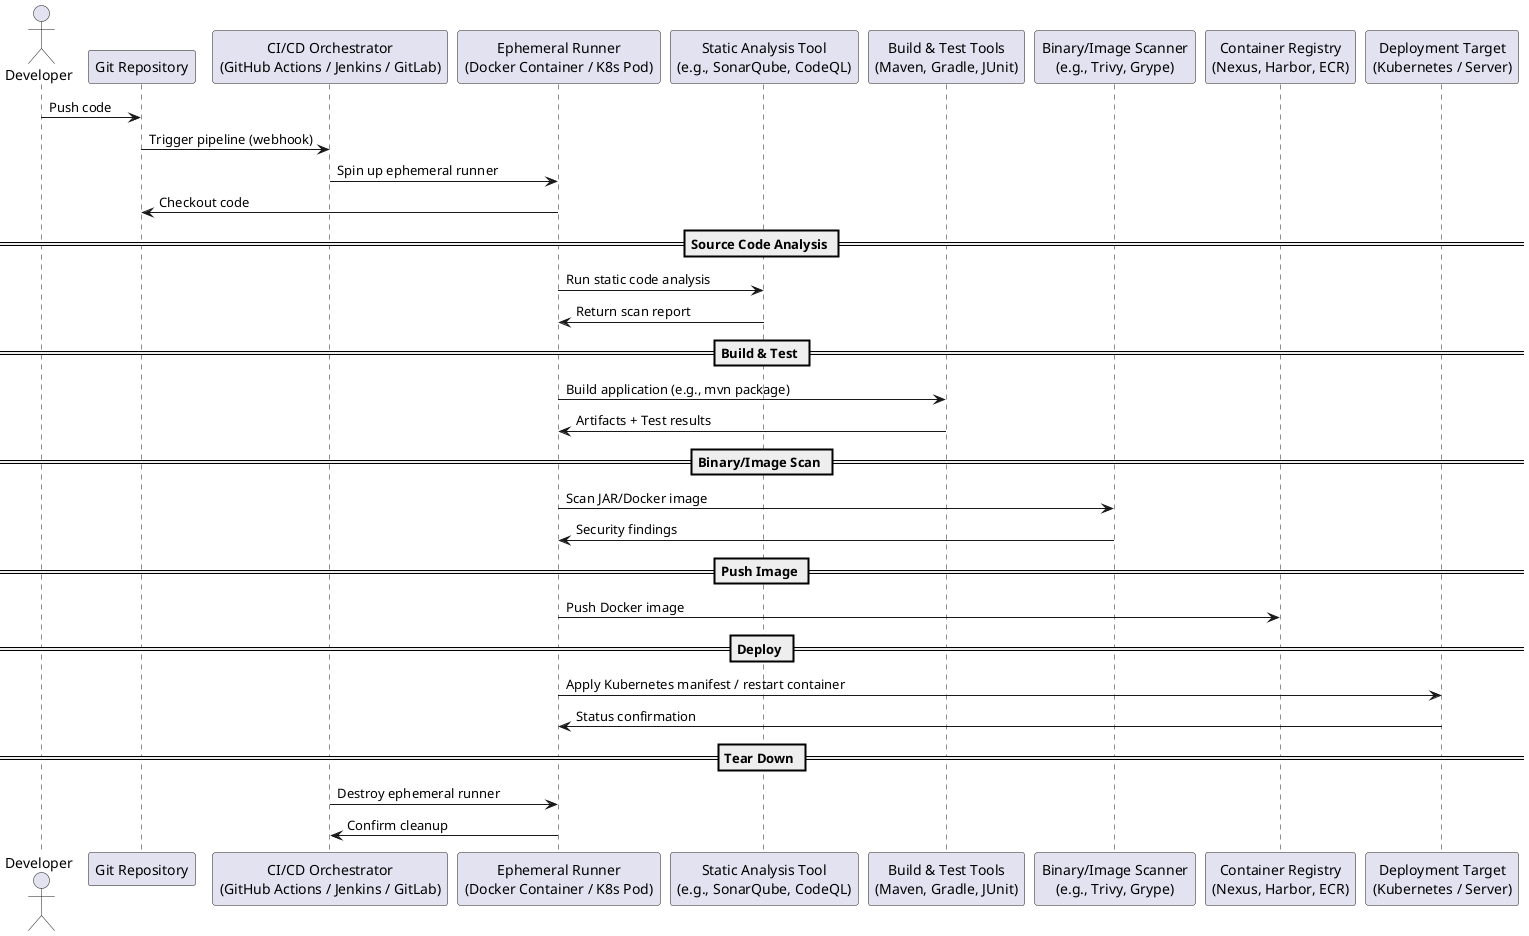 @startuml
actor Developer
participant "Git Repository" as Git
participant "CI/CD Orchestrator\n(GitHub Actions / Jenkins / GitLab)" as CI
participant "Ephemeral Runner\n(Docker Container / K8s Pod)" as Runner
participant "Static Analysis Tool\n(e.g., SonarQube, CodeQL)" as SAST
participant "Build & Test Tools\n(Maven, Gradle, JUnit)" as Build
participant "Binary/Image Scanner\n(e.g., Trivy, Grype)" as Scanner
participant "Container Registry\n(Nexus, Harbor, ECR)" as Registry
participant "Deployment Target\n(Kubernetes / Server)" as Deploy

Developer -> Git : Push code
Git -> CI : Trigger pipeline (webhook)
CI -> Runner : Spin up ephemeral runner
Runner -> Git : Checkout code

== Source Code Analysis ==
Runner -> SAST : Run static code analysis
SAST -> Runner : Return scan report

== Build & Test ==
Runner -> Build : Build application (e.g., mvn package)
Build -> Runner : Artifacts + Test results

== Binary/Image Scan ==
Runner -> Scanner : Scan JAR/Docker image
Scanner -> Runner : Security findings

== Push Image ==
Runner -> Registry : Push Docker image

== Deploy ==
Runner -> Deploy : Apply Kubernetes manifest / restart container
Deploy -> Runner : Status confirmation

== Tear Down ==
CI -> Runner : Destroy ephemeral runner
Runner -> CI : Confirm cleanup
@enduml
